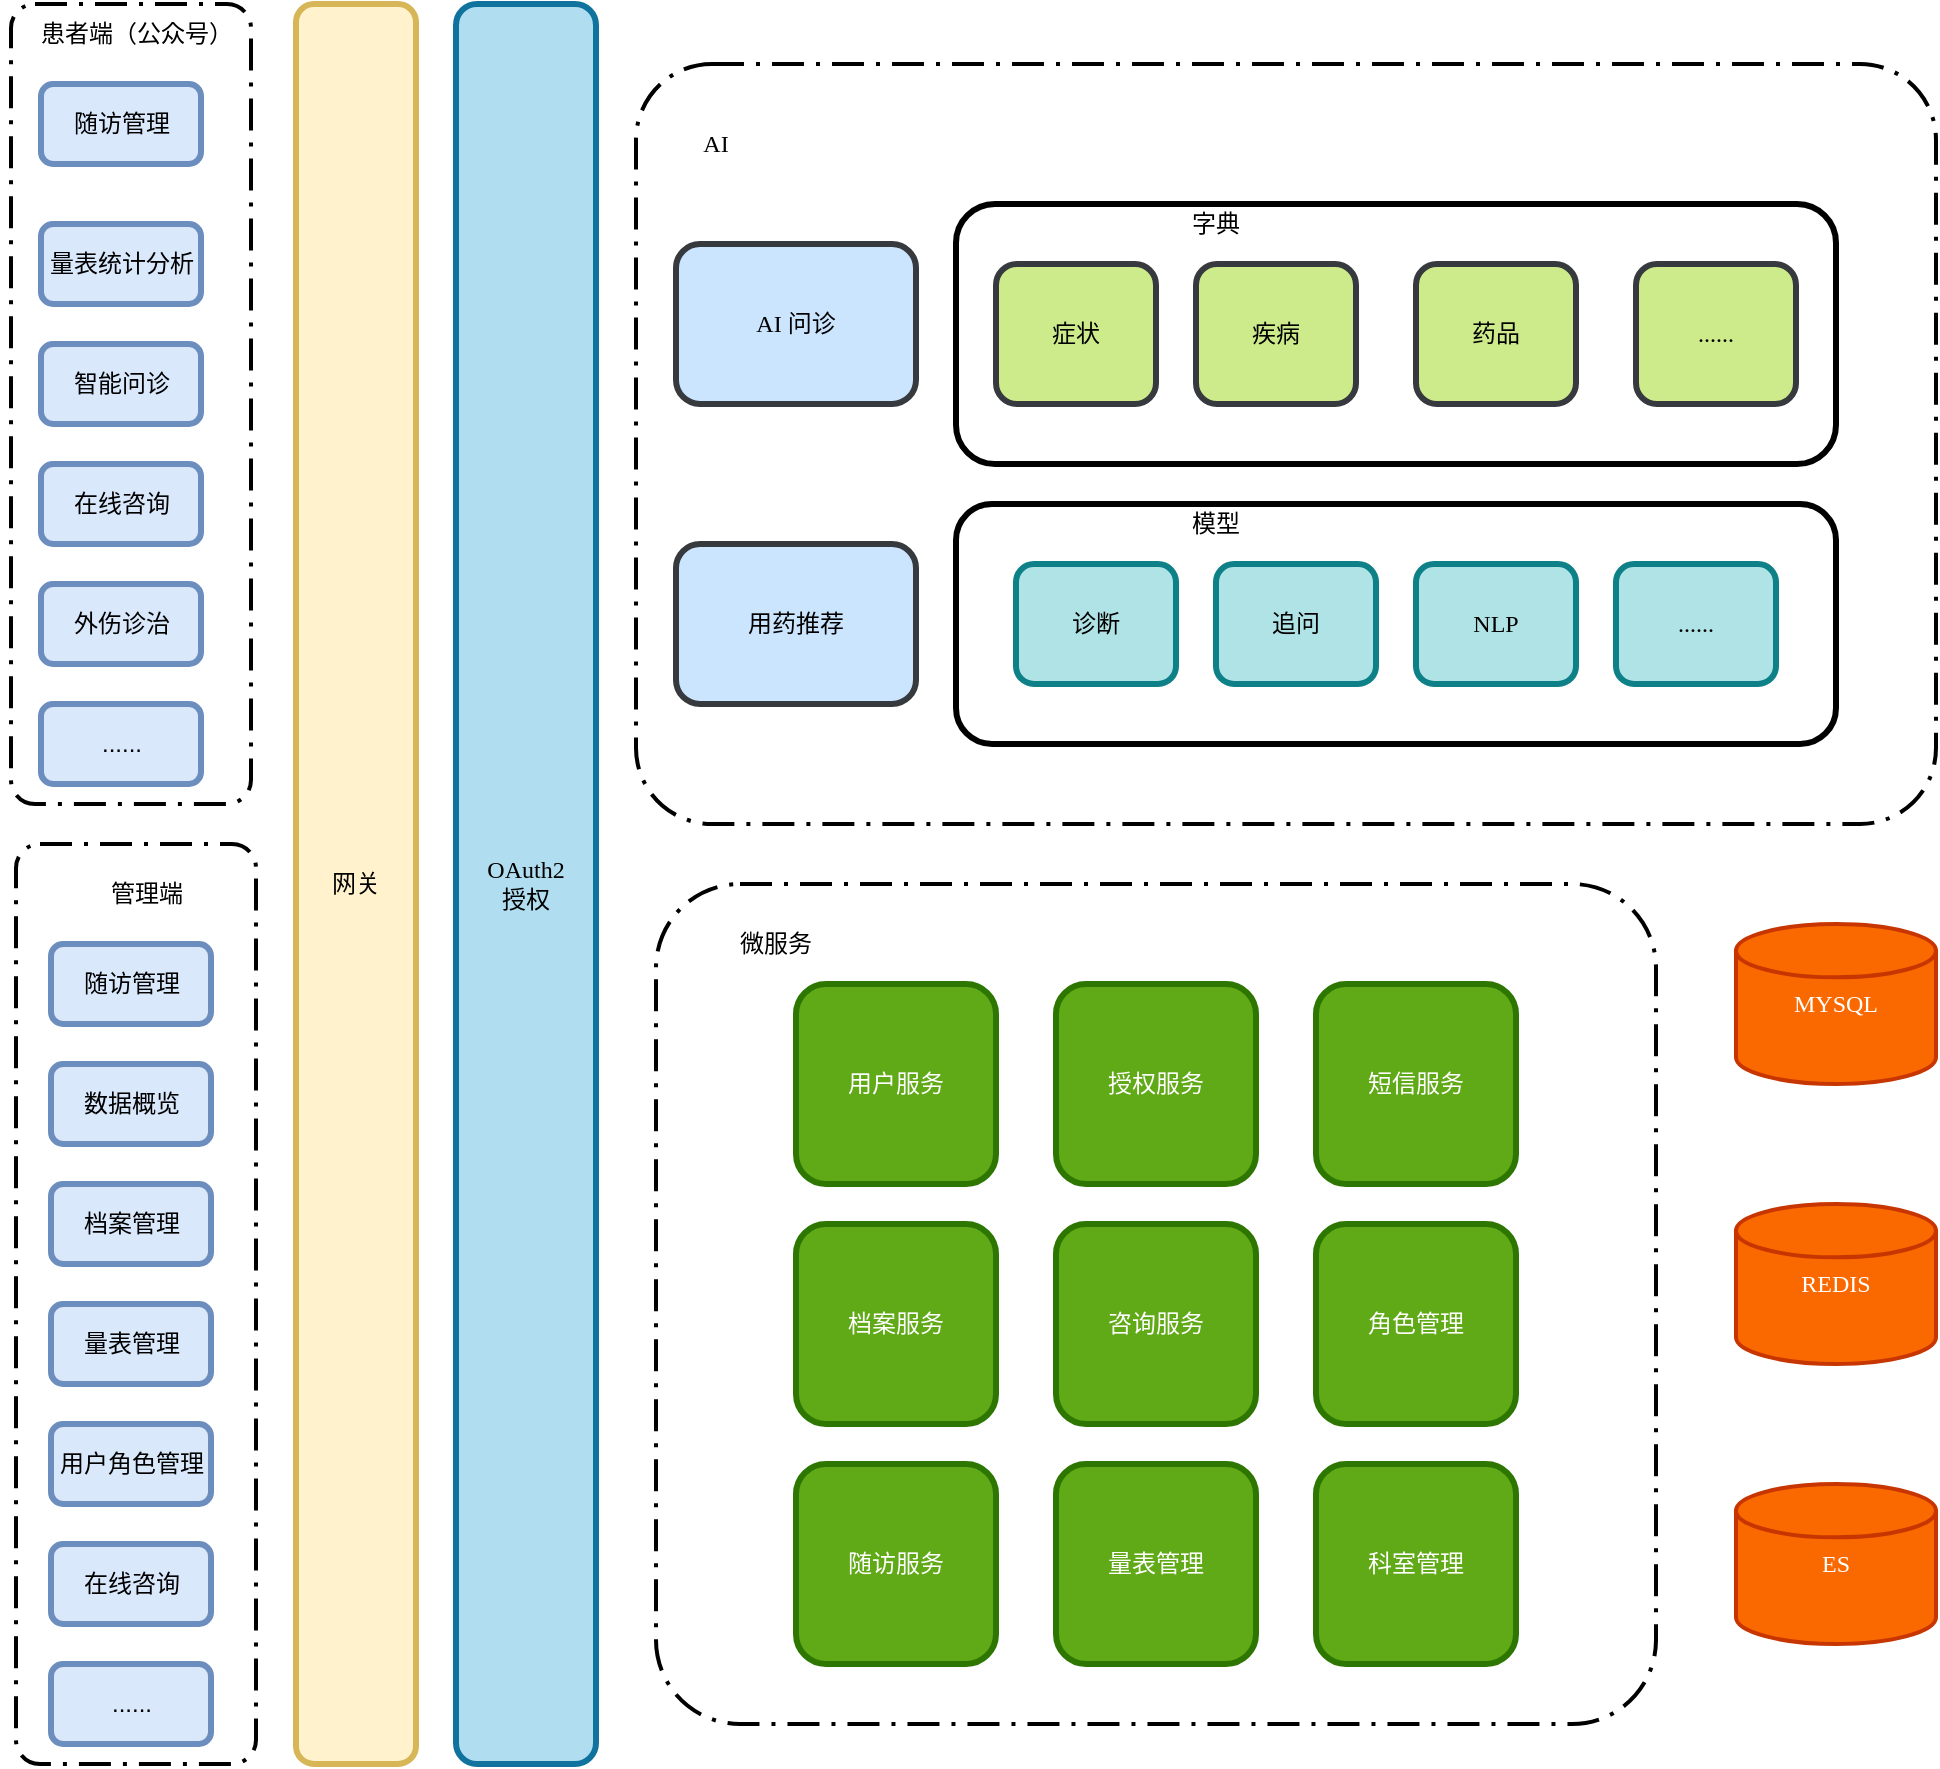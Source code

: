 <mxfile version="14.1.2" type="github">
  <diagram id="tH1zDseUI945wrasCAh4" name="Page-1">
    <mxGraphModel dx="2209" dy="889" grid="1" gridSize="10" guides="1" tooltips="1" connect="1" arrows="1" fold="1" page="1" pageScale="1" pageWidth="850" pageHeight="1100" math="0" shadow="0">
      <root>
        <mxCell id="0" />
        <mxCell id="1" parent="0" />
        <mxCell id="unxmOJQ1eHxqmyFc98eH-2" value="" style="rounded=1;arcSize=10;dashed=1;strokeColor=#000000;fillColor=none;gradientColor=none;dashPattern=8 3 1 3;strokeWidth=2;" parent="1" vertex="1">
          <mxGeometry x="77.5" y="80" width="120" height="400" as="geometry" />
        </mxCell>
        <mxCell id="unxmOJQ1eHxqmyFc98eH-3" value="" style="rounded=1;arcSize=10;dashed=1;dashPattern=8 3 1 3;strokeWidth=2;" parent="1" vertex="1">
          <mxGeometry x="390" y="110" width="650" height="380" as="geometry" />
        </mxCell>
        <mxCell id="unxmOJQ1eHxqmyFc98eH-4" value="随访管理" style="shape=ext;rounded=1;html=1;whiteSpace=wrap;strokeWidth=3;fillColor=#dae8fc;strokeColor=#6c8ebf;" parent="1" vertex="1">
          <mxGeometry x="92.5" y="120" width="80" height="40" as="geometry" />
        </mxCell>
        <UserObject label="患者端（公众号）" placeholders="1" name="Variable" id="unxmOJQ1eHxqmyFc98eH-8">
          <mxCell style="text;html=1;strokeColor=none;fillColor=none;align=center;verticalAlign=middle;whiteSpace=wrap;overflow=hidden;" parent="1" vertex="1">
            <mxGeometry x="72.5" y="80" width="135" height="30" as="geometry" />
          </mxCell>
        </UserObject>
        <mxCell id="unxmOJQ1eHxqmyFc98eH-12" value="量表统计分析" style="shape=ext;rounded=1;html=1;whiteSpace=wrap;strokeWidth=3;fillColor=#dae8fc;strokeColor=#6c8ebf;" parent="1" vertex="1">
          <mxGeometry x="92.5" y="190" width="80" height="40" as="geometry" />
        </mxCell>
        <mxCell id="unxmOJQ1eHxqmyFc98eH-13" value="智能问诊" style="shape=ext;rounded=1;html=1;whiteSpace=wrap;strokeWidth=3;fillColor=#dae8fc;strokeColor=#6c8ebf;" parent="1" vertex="1">
          <mxGeometry x="92.5" y="250" width="80" height="40" as="geometry" />
        </mxCell>
        <mxCell id="unxmOJQ1eHxqmyFc98eH-14" value="在线咨询" style="shape=ext;rounded=1;html=1;whiteSpace=wrap;strokeWidth=3;fillColor=#dae8fc;strokeColor=#6c8ebf;" parent="1" vertex="1">
          <mxGeometry x="92.5" y="310" width="80" height="40" as="geometry" />
        </mxCell>
        <mxCell id="unxmOJQ1eHxqmyFc98eH-15" value="外伤诊治" style="shape=ext;rounded=1;html=1;whiteSpace=wrap;strokeWidth=3;fillColor=#dae8fc;strokeColor=#6c8ebf;" parent="1" vertex="1">
          <mxGeometry x="92.5" y="370" width="80" height="40" as="geometry" />
        </mxCell>
        <mxCell id="unxmOJQ1eHxqmyFc98eH-16" value="......" style="shape=ext;rounded=1;html=1;whiteSpace=wrap;strokeWidth=3;fillColor=#dae8fc;strokeColor=#6c8ebf;" parent="1" vertex="1">
          <mxGeometry x="92.5" y="430" width="80" height="40" as="geometry" />
        </mxCell>
        <mxCell id="unxmOJQ1eHxqmyFc98eH-26" value="" style="rounded=1;arcSize=10;dashed=1;strokeColor=#000000;fillColor=none;gradientColor=none;dashPattern=8 3 1 3;strokeWidth=2;" parent="1" vertex="1">
          <mxGeometry x="80" y="500" width="120" height="460" as="geometry" />
        </mxCell>
        <mxCell id="unxmOJQ1eHxqmyFc98eH-27" value="随访管理" style="shape=ext;rounded=1;html=1;whiteSpace=wrap;strokeWidth=3;fillColor=#dae8fc;strokeColor=#6c8ebf;" parent="1" vertex="1">
          <mxGeometry x="97.5" y="550" width="80" height="40" as="geometry" />
        </mxCell>
        <UserObject label="管理端" placeholders="1" name="Variable" id="unxmOJQ1eHxqmyFc98eH-28">
          <mxCell style="text;html=1;strokeColor=none;fillColor=none;align=center;verticalAlign=middle;whiteSpace=wrap;overflow=hidden;" parent="1" vertex="1">
            <mxGeometry x="77.5" y="510" width="135" height="30" as="geometry" />
          </mxCell>
        </UserObject>
        <mxCell id="unxmOJQ1eHxqmyFc98eH-30" value="档案管理" style="shape=ext;rounded=1;html=1;whiteSpace=wrap;strokeWidth=3;fillColor=#dae8fc;strokeColor=#6c8ebf;" parent="1" vertex="1">
          <mxGeometry x="97.5" y="670" width="80" height="40" as="geometry" />
        </mxCell>
        <mxCell id="unxmOJQ1eHxqmyFc98eH-31" value="量表管理" style="shape=ext;rounded=1;html=1;whiteSpace=wrap;strokeWidth=3;fillColor=#dae8fc;strokeColor=#6c8ebf;" parent="1" vertex="1">
          <mxGeometry x="97.5" y="730" width="80" height="40" as="geometry" />
        </mxCell>
        <mxCell id="unxmOJQ1eHxqmyFc98eH-32" value="用户角色管理" style="shape=ext;rounded=1;html=1;whiteSpace=wrap;strokeWidth=3;fillColor=#dae8fc;strokeColor=#6c8ebf;" parent="1" vertex="1">
          <mxGeometry x="97.5" y="790" width="80" height="40" as="geometry" />
        </mxCell>
        <mxCell id="unxmOJQ1eHxqmyFc98eH-33" value="在线咨询" style="shape=ext;rounded=1;html=1;whiteSpace=wrap;strokeWidth=3;fillColor=#dae8fc;strokeColor=#6c8ebf;" parent="1" vertex="1">
          <mxGeometry x="97.5" y="850" width="80" height="40" as="geometry" />
        </mxCell>
        <mxCell id="unxmOJQ1eHxqmyFc98eH-34" value="......" style="shape=ext;rounded=1;html=1;whiteSpace=wrap;strokeWidth=3;fillColor=#dae8fc;strokeColor=#6c8ebf;" parent="1" vertex="1">
          <mxGeometry x="97.5" y="910" width="80" height="40" as="geometry" />
        </mxCell>
        <mxCell id="unxmOJQ1eHxqmyFc98eH-35" value="网关" style="rounded=1;whiteSpace=wrap;html=1;strokeColor=#d6b656;strokeWidth=3;fontFamily=Verdana;horizontal=1;align=center;verticalAlign=middle;direction=west;fillColor=#fff2cc;" parent="1" vertex="1">
          <mxGeometry x="220" y="80" width="60" height="880" as="geometry" />
        </mxCell>
        <mxCell id="unxmOJQ1eHxqmyFc98eH-36" value="OAuth2&lt;br&gt;授权" style="rounded=1;whiteSpace=wrap;html=1;strokeColor=#10739e;strokeWidth=3;fontFamily=Verdana;align=center;fillColor=#b1ddf0;" parent="1" vertex="1">
          <mxGeometry x="300" y="80" width="70" height="880" as="geometry" />
        </mxCell>
        <mxCell id="unxmOJQ1eHxqmyFc98eH-38" value="AI" style="text;html=1;strokeColor=none;fillColor=none;align=center;verticalAlign=middle;whiteSpace=wrap;rounded=0;fontFamily=Verdana;" parent="1" vertex="1">
          <mxGeometry x="410" y="140" width="40" height="20" as="geometry" />
        </mxCell>
        <mxCell id="unxmOJQ1eHxqmyFc98eH-41" value="AI 问诊" style="shape=ext;rounded=1;html=1;whiteSpace=wrap;strokeColor=#36393d;strokeWidth=3;fontFamily=Verdana;align=center;fillColor=#cce5ff;" parent="1" vertex="1">
          <mxGeometry x="410" y="200" width="120" height="80" as="geometry" />
        </mxCell>
        <mxCell id="unxmOJQ1eHxqmyFc98eH-42" value="用药推荐" style="shape=ext;rounded=1;html=1;whiteSpace=wrap;strokeColor=#36393d;strokeWidth=3;fontFamily=Verdana;align=center;fillColor=#cce5ff;" parent="1" vertex="1">
          <mxGeometry x="410" y="350" width="120" height="80" as="geometry" />
        </mxCell>
        <mxCell id="unxmOJQ1eHxqmyFc98eH-43" value="" style="rounded=1;whiteSpace=wrap;html=1;strokeColor=#000000;strokeWidth=3;fontFamily=Verdana;align=center;" parent="1" vertex="1">
          <mxGeometry x="550" y="180" width="440" height="130" as="geometry" />
        </mxCell>
        <mxCell id="unxmOJQ1eHxqmyFc98eH-44" value="字典" style="text;html=1;strokeColor=none;fillColor=none;align=center;verticalAlign=middle;whiteSpace=wrap;rounded=0;fontFamily=Verdana;" parent="1" vertex="1">
          <mxGeometry x="660" y="180" width="40" height="20" as="geometry" />
        </mxCell>
        <mxCell id="unxmOJQ1eHxqmyFc98eH-45" value="症状" style="rounded=1;whiteSpace=wrap;html=1;strokeColor=#36393d;strokeWidth=3;fontFamily=Verdana;align=center;fillColor=#cdeb8b;" parent="1" vertex="1">
          <mxGeometry x="570" y="210" width="80" height="70" as="geometry" />
        </mxCell>
        <mxCell id="unxmOJQ1eHxqmyFc98eH-46" value="疾病" style="rounded=1;whiteSpace=wrap;html=1;strokeColor=#36393d;strokeWidth=3;fontFamily=Verdana;align=center;fillColor=#cdeb8b;" parent="1" vertex="1">
          <mxGeometry x="670" y="210" width="80" height="70" as="geometry" />
        </mxCell>
        <mxCell id="unxmOJQ1eHxqmyFc98eH-47" value="药品" style="rounded=1;whiteSpace=wrap;html=1;strokeColor=#36393d;strokeWidth=3;fontFamily=Verdana;align=center;fillColor=#cdeb8b;" parent="1" vertex="1">
          <mxGeometry x="780" y="210" width="80" height="70" as="geometry" />
        </mxCell>
        <mxCell id="unxmOJQ1eHxqmyFc98eH-48" value="......" style="rounded=1;whiteSpace=wrap;html=1;strokeColor=#36393d;strokeWidth=3;fontFamily=Verdana;align=center;fillColor=#cdeb8b;" parent="1" vertex="1">
          <mxGeometry x="890" y="210" width="80" height="70" as="geometry" />
        </mxCell>
        <mxCell id="unxmOJQ1eHxqmyFc98eH-49" value="" style="rounded=1;whiteSpace=wrap;html=1;strokeColor=#000000;strokeWidth=3;fontFamily=Verdana;align=center;" parent="1" vertex="1">
          <mxGeometry x="550" y="330" width="440" height="120" as="geometry" />
        </mxCell>
        <mxCell id="unxmOJQ1eHxqmyFc98eH-50" value="诊断" style="rounded=1;whiteSpace=wrap;html=1;strokeColor=#0e8088;strokeWidth=3;fontFamily=Verdana;align=center;fillColor=#b0e3e6;" parent="1" vertex="1">
          <mxGeometry x="580" y="360" width="80" height="60" as="geometry" />
        </mxCell>
        <mxCell id="unxmOJQ1eHxqmyFc98eH-51" value="模型" style="text;html=1;strokeColor=none;fillColor=none;align=center;verticalAlign=middle;whiteSpace=wrap;rounded=0;fontFamily=Verdana;" parent="1" vertex="1">
          <mxGeometry x="660" y="330" width="40" height="20" as="geometry" />
        </mxCell>
        <mxCell id="unxmOJQ1eHxqmyFc98eH-52" value="追问" style="rounded=1;whiteSpace=wrap;html=1;strokeColor=#0e8088;strokeWidth=3;fontFamily=Verdana;align=center;fillColor=#b0e3e6;" parent="1" vertex="1">
          <mxGeometry x="680" y="360" width="80" height="60" as="geometry" />
        </mxCell>
        <mxCell id="unxmOJQ1eHxqmyFc98eH-53" value="NLP" style="rounded=1;whiteSpace=wrap;html=1;strokeColor=#0e8088;strokeWidth=3;fontFamily=Verdana;align=center;fillColor=#b0e3e6;" parent="1" vertex="1">
          <mxGeometry x="780" y="360" width="80" height="60" as="geometry" />
        </mxCell>
        <mxCell id="unxmOJQ1eHxqmyFc98eH-54" value="......" style="rounded=1;whiteSpace=wrap;html=1;strokeColor=#0e8088;strokeWidth=3;fontFamily=Verdana;align=center;fillColor=#b0e3e6;" parent="1" vertex="1">
          <mxGeometry x="880" y="360" width="80" height="60" as="geometry" />
        </mxCell>
        <mxCell id="unxmOJQ1eHxqmyFc98eH-56" value="" style="rounded=1;arcSize=10;dashed=1;strokeColor=#000000;fillColor=none;gradientColor=none;dashPattern=8 3 1 3;strokeWidth=2;fontFamily=Verdana;align=center;" parent="1" vertex="1">
          <mxGeometry x="400" y="520" width="500" height="420" as="geometry" />
        </mxCell>
        <mxCell id="unxmOJQ1eHxqmyFc98eH-57" value="微服务" style="text;html=1;strokeColor=none;fillColor=none;align=center;verticalAlign=middle;whiteSpace=wrap;rounded=0;fontFamily=Verdana;" parent="1" vertex="1">
          <mxGeometry x="440" y="540" width="40" height="20" as="geometry" />
        </mxCell>
        <mxCell id="unxmOJQ1eHxqmyFc98eH-58" value="用户服务" style="rounded=1;whiteSpace=wrap;html=1;strokeWidth=3;fontFamily=Verdana;align=center;fillColor=#60a917;strokeColor=#2D7600;fontColor=#ffffff;" parent="1" vertex="1">
          <mxGeometry x="470" y="570" width="100" height="100" as="geometry" />
        </mxCell>
        <mxCell id="unxmOJQ1eHxqmyFc98eH-59" value="档案服务" style="rounded=1;whiteSpace=wrap;html=1;strokeWidth=3;fontFamily=Verdana;align=center;fillColor=#60a917;strokeColor=#2D7600;fontColor=#ffffff;" parent="1" vertex="1">
          <mxGeometry x="470" y="690" width="100" height="100" as="geometry" />
        </mxCell>
        <mxCell id="unxmOJQ1eHxqmyFc98eH-60" value="随访服务" style="rounded=1;whiteSpace=wrap;html=1;strokeWidth=3;fontFamily=Verdana;align=center;fillColor=#60a917;strokeColor=#2D7600;fontColor=#ffffff;" parent="1" vertex="1">
          <mxGeometry x="470" y="810" width="100" height="100" as="geometry" />
        </mxCell>
        <mxCell id="unxmOJQ1eHxqmyFc98eH-61" value="授权服务" style="rounded=1;whiteSpace=wrap;html=1;strokeWidth=3;fontFamily=Verdana;align=center;fillColor=#60a917;strokeColor=#2D7600;fontColor=#ffffff;" parent="1" vertex="1">
          <mxGeometry x="600" y="570" width="100" height="100" as="geometry" />
        </mxCell>
        <mxCell id="unxmOJQ1eHxqmyFc98eH-62" value="短信服务" style="rounded=1;whiteSpace=wrap;html=1;strokeWidth=3;fontFamily=Verdana;align=center;fillColor=#60a917;strokeColor=#2D7600;fontColor=#ffffff;" parent="1" vertex="1">
          <mxGeometry x="730" y="570" width="100" height="100" as="geometry" />
        </mxCell>
        <mxCell id="unxmOJQ1eHxqmyFc98eH-63" value="咨询服务" style="rounded=1;whiteSpace=wrap;html=1;strokeWidth=3;fontFamily=Verdana;align=center;fillColor=#60a917;strokeColor=#2D7600;fontColor=#ffffff;" parent="1" vertex="1">
          <mxGeometry x="600" y="690" width="100" height="100" as="geometry" />
        </mxCell>
        <mxCell id="unxmOJQ1eHxqmyFc98eH-65" value="数据概览" style="shape=ext;rounded=1;html=1;whiteSpace=wrap;strokeWidth=3;fillColor=#dae8fc;strokeColor=#6c8ebf;" parent="1" vertex="1">
          <mxGeometry x="97.5" y="610" width="80" height="40" as="geometry" />
        </mxCell>
        <mxCell id="unxmOJQ1eHxqmyFc98eH-67" value="量表管理" style="rounded=1;whiteSpace=wrap;html=1;strokeWidth=3;fontFamily=Verdana;align=center;fillColor=#60a917;strokeColor=#2D7600;fontColor=#ffffff;" parent="1" vertex="1">
          <mxGeometry x="600" y="810" width="100" height="100" as="geometry" />
        </mxCell>
        <mxCell id="unxmOJQ1eHxqmyFc98eH-68" value="角色管理" style="rounded=1;whiteSpace=wrap;html=1;strokeWidth=3;fontFamily=Verdana;align=center;fillColor=#60a917;strokeColor=#2D7600;fontColor=#ffffff;" parent="1" vertex="1">
          <mxGeometry x="730" y="690" width="100" height="100" as="geometry" />
        </mxCell>
        <mxCell id="unxmOJQ1eHxqmyFc98eH-70" value="科室管理" style="rounded=1;whiteSpace=wrap;html=1;strokeWidth=3;fontFamily=Verdana;align=center;fillColor=#60a917;strokeColor=#2D7600;fontColor=#ffffff;" parent="1" vertex="1">
          <mxGeometry x="730" y="810" width="100" height="100" as="geometry" />
        </mxCell>
        <mxCell id="kRzP6o5eXCQYQ1YS_xEf-1" value="MYSQL" style="strokeWidth=2;html=1;shape=mxgraph.flowchart.database;whiteSpace=wrap;fontFamily=Verdana;align=center;fillColor=#fa6800;strokeColor=#C73500;fontColor=#ffffff;" vertex="1" parent="1">
          <mxGeometry x="940" y="540" width="100" height="80" as="geometry" />
        </mxCell>
        <mxCell id="kRzP6o5eXCQYQ1YS_xEf-4" value="REDIS" style="strokeWidth=2;html=1;shape=mxgraph.flowchart.database;whiteSpace=wrap;fontFamily=Verdana;align=center;fillColor=#fa6800;strokeColor=#C73500;fontColor=#ffffff;" vertex="1" parent="1">
          <mxGeometry x="940" y="680" width="100" height="80" as="geometry" />
        </mxCell>
        <mxCell id="kRzP6o5eXCQYQ1YS_xEf-5" value="ES" style="strokeWidth=2;html=1;shape=mxgraph.flowchart.database;whiteSpace=wrap;fontFamily=Verdana;align=center;fillColor=#fa6800;strokeColor=#C73500;fontColor=#ffffff;" vertex="1" parent="1">
          <mxGeometry x="940" y="820" width="100" height="80" as="geometry" />
        </mxCell>
      </root>
    </mxGraphModel>
  </diagram>
</mxfile>
